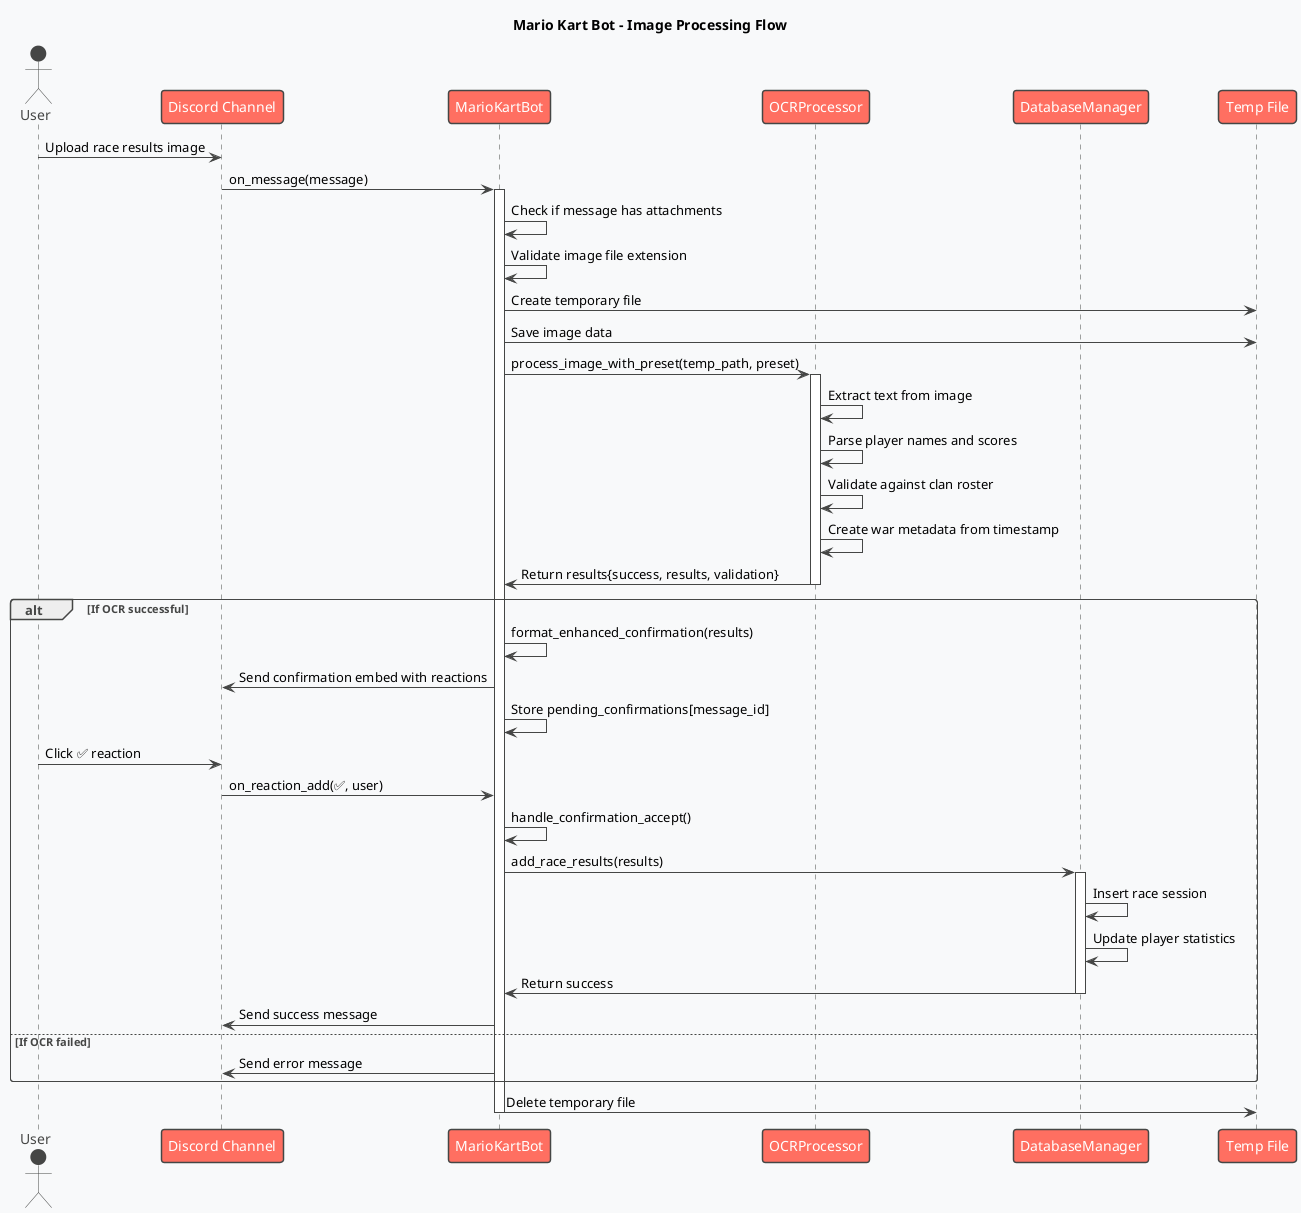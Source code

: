 @startuml ImageProcessing_Sequence
!theme toy
skinparam backgroundColor #f8f9fa

title Mario Kart Bot - Image Processing Flow

actor User
participant "Discord Channel" as Channel
participant MarioKartBot as Bot
participant OCRProcessor as OCR
participant DatabaseManager as DB
participant "Temp File" as TempFile

User -> Channel : Upload race results image
Channel -> Bot : on_message(message)

activate Bot
Bot -> Bot : Check if message has attachments
Bot -> Bot : Validate image file extension

Bot -> TempFile : Create temporary file
Bot -> TempFile : Save image data

Bot -> OCR : process_image_with_preset(temp_path, preset)
activate OCR

OCR -> OCR : Extract text from image
OCR -> OCR : Parse player names and scores
OCR -> OCR : Validate against clan roster
OCR -> OCR : Create war metadata from timestamp

OCR -> Bot : Return results{success, results, validation}
deactivate OCR

alt If OCR successful
    Bot -> Bot : format_enhanced_confirmation(results)
    Bot -> Channel : Send confirmation embed with reactions
    Bot -> Bot : Store pending_confirmations[message_id]
    
    User -> Channel : Click ✅ reaction
    Channel -> Bot : on_reaction_add(✅, user)
    
    Bot -> Bot : handle_confirmation_accept()
    Bot -> DB : add_race_results(results)
    activate DB
    DB -> DB : Insert race session
    DB -> DB : Update player statistics
    DB -> Bot : Return success
    deactivate DB
    
    Bot -> Channel : Send success message
    
else If OCR failed
    Bot -> Channel : Send error message
end

Bot -> TempFile : Delete temporary file
deactivate Bot

@enduml 